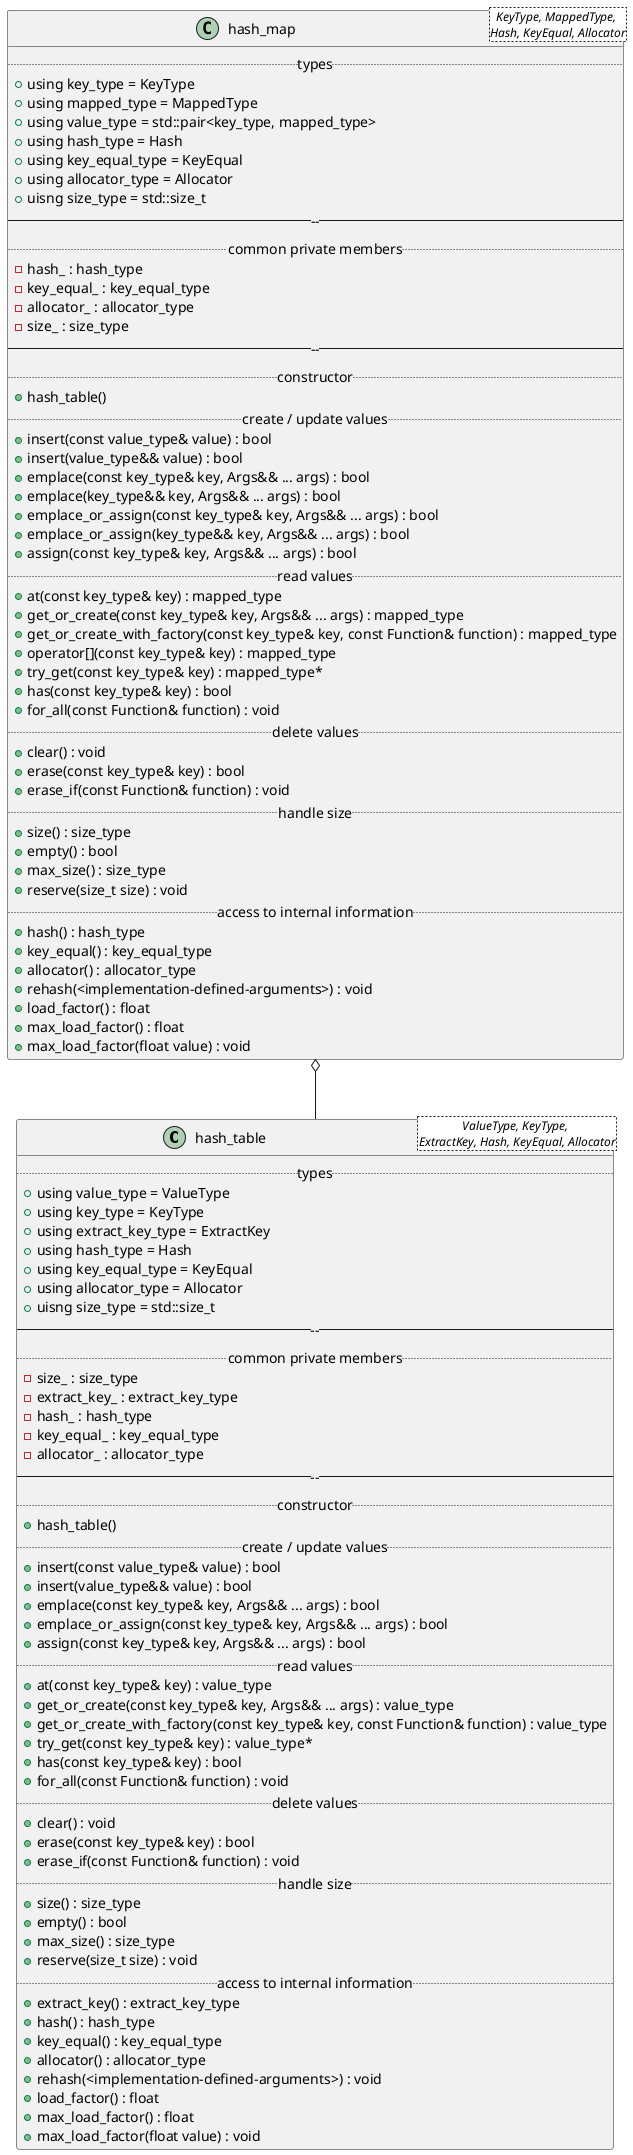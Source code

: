 @startuml FullHashTable

class hash_table<ValueType, KeyType, \nExtractKey, Hash, KeyEqual, Allocator> {
    .. types ..
    + using value_type = ValueType
    + using key_type = KeyType
    + using extract_key_type = ExtractKey
    + using hash_type = Hash
    + using key_equal_type = KeyEqual
    + using allocator_type = Allocator
    + uisng size_type = std::size_t
    ------
    .. common private members ..
    - size_ : size_type
    - extract_key_ : extract_key_type
    - hash_ : hash_type
    - key_equal_ : key_equal_type
    - allocator_ : allocator_type
    ------
    .. constructor ..
    + hash_table()
    .. create / update values ..
    + insert(const value_type& value) : bool
    + insert(value_type&& value) : bool
    + emplace(const key_type& key, Args&& ... args) : bool
    + emplace_or_assign(const key_type& key, Args&& ... args) : bool
    + assign(const key_type& key, Args&& ... args) : bool
    .. read values ..
    + at(const key_type& key) : value_type
    + get_or_create(const key_type& key, Args&& ... args) : value_type
    + get_or_create_with_factory(const key_type& key, const Function& function) : value_type
    + try_get(const key_type& key) : value_type*
    + has(const key_type& key) : bool
    + for_all(const Function& function) : void
    .. delete values ..
    + clear() : void
    + erase(const key_type& key) : bool
    + erase_if(const Function& function) : void
    .. handle size ..
    + size() : size_type
    + empty() : bool
    + max_size() : size_type
    + reserve(size_t size) : void
    .. access to internal information ..
    + extract_key() : extract_key_type
    + hash() : hash_type
    + key_equal() : key_equal_type
    + allocator() : allocator_type
    + rehash(<implementation-defined-arguments>) : void
    + load_factor() : float
    + max_load_factor() : float
    + max_load_factor(float value) : void
}

class hash_map<KeyType, MappedType, \nHash, KeyEqual, Allocator> {
    .. types ..
    + using key_type = KeyType
    + using mapped_type = MappedType
    + using value_type = std::pair<key_type, mapped_type>
    + using hash_type = Hash
    + using key_equal_type = KeyEqual
    + using allocator_type = Allocator
    + uisng size_type = std::size_t
    ------
    .. common private members ..
    - hash_ : hash_type
    - key_equal_ : key_equal_type
    - allocator_ : allocator_type
    - size_ : size_type
    ------
    .. constructor ..
    + hash_table()
    .. create / update values ..
    + insert(const value_type& value) : bool
    + insert(value_type&& value) : bool
    + emplace(const key_type& key, Args&& ... args) : bool
    + emplace(key_type&& key, Args&& ... args) : bool
    + emplace_or_assign(const key_type& key, Args&& ... args) : bool
    + emplace_or_assign(key_type&& key, Args&& ... args) : bool
    + assign(const key_type& key, Args&& ... args) : bool
    .. read values ..
    + at(const key_type& key) : mapped_type
    + get_or_create(const key_type& key, Args&& ... args) : mapped_type
    + get_or_create_with_factory(const key_type& key, const Function& function) : mapped_type
    + operator[](const key_type& key) : mapped_type
    + try_get(const key_type& key) : mapped_type*
    + has(const key_type& key) : bool
    + for_all(const Function& function) : void
    .. delete values ..
    + clear() : void
    + erase(const key_type& key) : bool
    + erase_if(const Function& function) : void
    .. handle size ..
    + size() : size_type
    + empty() : bool
    + max_size() : size_type
    + reserve(size_t size) : void
    .. access to internal information ..
    + hash() : hash_type
    + key_equal() : key_equal_type
    + allocator() : allocator_type
    + rehash(<implementation-defined-arguments>) : void
    + load_factor() : float
    + max_load_factor() : float
    + max_load_factor(float value) : void
}
hash_map o-- hash_table

@enduml
